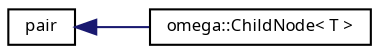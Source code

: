 digraph G
{
  bgcolor="transparent";
  edge [fontname="FreeSans.ttf",fontsize="8",labelfontname="FreeSans.ttf",labelfontsize="8"];
  node [fontname="FreeSans.ttf",fontsize="8",shape=record];
  rankdir=LR;
  Node1 [label="pair",height=0.2,width=0.4,color="black",URL="$classstd_1_1pair.html"];
  Node1 -> Node2 [dir=back,color="midnightblue",fontsize="8",style="solid",fontname="FreeSans.ttf"];
  Node2 [label="omega::ChildNode\< T \>",height=0.2,width=0.4,color="black",URL="$classomega_1_1_child_node.html"];
}
